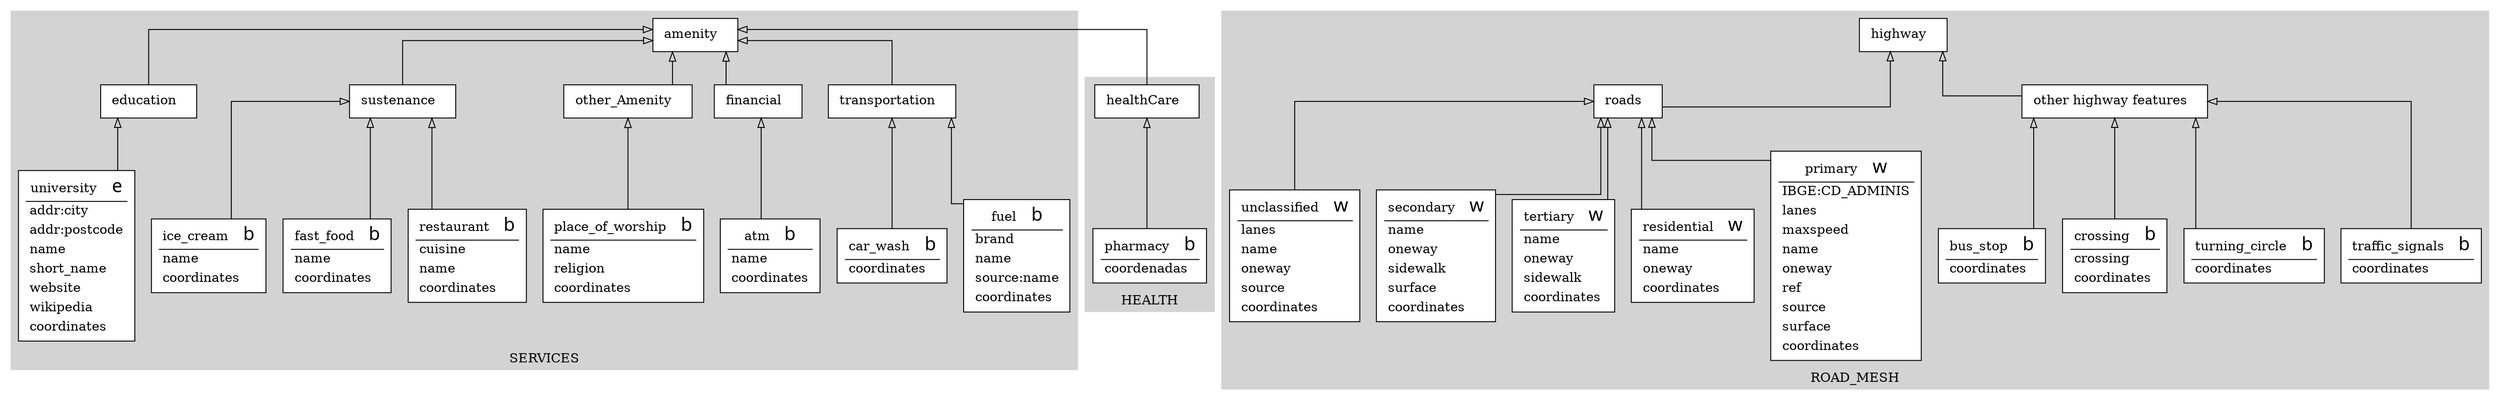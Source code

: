 digraph structs { 
	node [shape=box]
	subgraph cluster_DIVERSION {
		node [color=black style=filled]
		color=lightgrey style=filled
		label=DIVERSION
	}
	subgraph cluster_SERVICES {
		node [color=black style=filled]
		color=lightgrey style=filled
		label=SERVICES
		0[style = "filled, bold" penwidth = "1" fillcolor="white" label=<
			<TABLE color="black" border="0">
			 <TR>
				<TD align="center"><font color="black">fuel</font>  
				<font FACE="sigmoda" POINT-SIZE="20.0"> b</font></TD>
			</TR>
			<hr/>
			<TR>
				<TD align="left">brand</TD>
			 </TR>
			<TR>
				<TD align="left">name</TD>
			 </TR>
			<TR>
				<TD align="left">source:name</TD>
			 </TR>
			<TR>
				<TD align="left">coordinates</TD>
			 </TR>
			</TABLE>>]
		1[style = "filled, bold" penwidth = "1" fillcolor="white" label=<
			<TABLE color="black" border="0">
			 <TR>
				<TD align="center"><font color="black">amenity</font>  </TD>
			</TR>
			</TABLE>>]
		2[style = "filled, bold" penwidth = "1" fillcolor="white" label=<
			<TABLE color="black" border="0">
			 <TR>
				<TD align="center"><font color="black">car_wash</font>  
				<font FACE="sigmoda" POINT-SIZE="20.0"> b</font></TD>
			</TR>
			<hr/>
			<TR>
				<TD align="left">coordinates</TD>
			 </TR>
			</TABLE>>]
		3[style = "filled, bold" penwidth = "1" fillcolor="white" label=<
			<TABLE color="black" border="0">
			 <TR>
				<TD align="center"><font color="black">atm</font>  
				<font FACE="sigmoda" POINT-SIZE="20.0"> b</font></TD>
			</TR>
			<hr/>
			<TR>
				<TD align="left">name</TD>
			 </TR>
			<TR>
				<TD align="left">coordinates</TD>
			 </TR>
			</TABLE>>]
		4[style = "filled, bold" penwidth = "1" fillcolor="white" label=<
			<TABLE color="black" border="0">
			 <TR>
				<TD align="center"><font color="black">restaurant</font>  
				<font FACE="sigmoda" POINT-SIZE="20.0"> b</font></TD>
			</TR>
			<hr/>
			<TR>
				<TD align="left">cuisine</TD>
			 </TR>
			<TR>
				<TD align="left">name</TD>
			 </TR>
			<TR>
				<TD align="left">coordinates</TD>
			 </TR>
			</TABLE>>]
		5[style = "filled, bold" penwidth = "1" fillcolor="white" label=<
			<TABLE color="black" border="0">
			 <TR>
				<TD align="center"><font color="black">place_of_worship</font>  
				<font FACE="sigmoda" POINT-SIZE="20.0"> b</font></TD>
			</TR>
			<hr/>
			<TR>
				<TD align="left">name</TD>
			 </TR>
			<TR>
				<TD align="left">religion</TD>
			 </TR>
			<TR>
				<TD align="left">coordinates</TD>
			 </TR>
			</TABLE>>]
		6[style = "filled, bold" penwidth = "1" fillcolor="white" label=<
			<TABLE color="black" border="0">
			 <TR>
				<TD align="center"><font color="black">fast_food</font>  
				<font FACE="sigmoda" POINT-SIZE="20.0"> b</font></TD>
			</TR>
			<hr/>
			<TR>
				<TD align="left">name</TD>
			 </TR>
			<TR>
				<TD align="left">coordinates</TD>
			 </TR>
			</TABLE>>]
		7[style = "filled, bold" penwidth = "1" fillcolor="white" label=<
			<TABLE color="black" border="0">
			 <TR>
				<TD align="center"><font color="black">ice_cream</font>  
				<font FACE="sigmoda" POINT-SIZE="20.0"> b</font></TD>
			</TR>
			<hr/>
			<TR>
				<TD align="left">name</TD>
			 </TR>
			<TR>
				<TD align="left">coordinates</TD>
			 </TR>
			</TABLE>>]
		8[style = "filled, bold" penwidth = "1" fillcolor="white" label=<
			<TABLE color="black" border="0">
			 <TR>
				<TD align="center"><font color="black">university</font>  
				<font FACE="sigmoda" POINT-SIZE="20.0"> e</font></TD>
			</TR>
			<hr/>
			<TR>
				<TD align="left">addr:city</TD>
			 </TR>
			<TR>
				<TD align="left">addr:postcode</TD>
			 </TR>
			<TR>
				<TD align="left">name</TD>
			 </TR>
			<TR>
				<TD align="left">short_name</TD>
			 </TR>
			<TR>
				<TD align="left">website</TD>
			 </TR>
			<TR>
				<TD align="left">wikipedia</TD>
			 </TR>
			<TR>
				<TD align="left">coordinates</TD>
			 </TR>
			</TABLE>>]
		9[style = "filled, bold" penwidth = "1" fillcolor="white" label=<
			<TABLE color="black" border="0">
			 <TR>
				<TD align="center"><font color="black">transportation</font>  </TD>
			</TR>
			</TABLE>>]
		10[style = "filled, bold" penwidth = "1" fillcolor="white" label=<
			<TABLE color="black" border="0">
			 <TR>
				<TD align="center"><font color="black">financial</font>  </TD>
			</TR>
			</TABLE>>]
		11[style = "filled, bold" penwidth = "1" fillcolor="white" label=<
			<TABLE color="black" border="0">
			 <TR>
				<TD align="center"><font color="black">sustenance</font>  </TD>
			</TR>
			</TABLE>>]
		12[style = "filled, bold" penwidth = "1" fillcolor="white" label=<
			<TABLE color="black" border="0">
			 <TR>
				<TD align="center"><font color="black">other_Amenity</font>  </TD>
			</TR>
			</TABLE>>]
		13[style = "filled, bold" penwidth = "1" fillcolor="white" label=<
			<TABLE color="black" border="0">
			 <TR>
				<TD align="center"><font color="black">education</font>  </TD>
			</TR>
			</TABLE>>]
	}
	subgraph cluster_HEALTH {
		node [color=black style=filled]
		color=lightgrey style=filled
		label=HEALTH
		14[style = "filled, bold" penwidth = "1" fillcolor="white" label=<
			<TABLE color="black" border="0">
			 <TR>
				<TD align="center"><font color="black">pharmacy</font>  
				<font FACE="sigmoda" POINT-SIZE="20.0"> b</font></TD>
			</TR>
			<hr/>
			<TR>
				<TD align="left">coordenadas</TD>
			 </TR>
			</TABLE>>]
		15[style = "filled, bold" penwidth = "1" fillcolor="white" label=<
			<TABLE color="black" border="0">
			 <TR>
				<TD align="center"><font color="black">healthCare</font>  </TD>
			</TR>
			</TABLE>>]
	}
	subgraph cluster_ROAD_MESH {
		node [color=black style=filled]
		color=lightgrey style=filled
		label=ROAD_MESH
		16[style = "filled, bold" penwidth = "1" fillcolor="white" label=<
			<TABLE color="black" border="0">
			 <TR>
				<TD align="center"><font color="black">traffic_signals</font>  
				<font FACE="sigmoda" POINT-SIZE="20.0"> b</font></TD>
			</TR>
			<hr/>
			<TR>
				<TD align="left">coordinates</TD>
			 </TR>
			</TABLE>>]
		17[style = "filled, bold" penwidth = "1" fillcolor="white" label=<
			<TABLE color="black" border="0">
			 <TR>
				<TD align="center"><font color="black">highway</font>  </TD>
			</TR>
			</TABLE>>]
		18[style = "filled, bold" penwidth = "1" fillcolor="white" label=<
			<TABLE color="black" border="0">
			 <TR>
				<TD align="center"><font color="black">turning_circle</font>  
				<font FACE="sigmoda" POINT-SIZE="20.0"> b</font></TD>
			</TR>
			<hr/>
			<TR>
				<TD align="left">coordinates</TD>
			 </TR>
			</TABLE>>]
		19[style = "filled, bold" penwidth = "1" fillcolor="white" label=<
			<TABLE color="black" border="0">
			 <TR>
				<TD align="center"><font color="black">crossing</font>  
				<font FACE="sigmoda" POINT-SIZE="20.0"> b</font></TD>
			</TR>
			<hr/>
			<TR>
				<TD align="left">crossing</TD>
			 </TR>
			<TR>
				<TD align="left">coordinates</TD>
			 </TR>
			</TABLE>>]
		20[style = "filled, bold" penwidth = "1" fillcolor="white" label=<
			<TABLE color="black" border="0">
			 <TR>
				<TD align="center"><font color="black">bus_stop</font>  
				<font FACE="sigmoda" POINT-SIZE="20.0"> b</font></TD>
			</TR>
			<hr/>
			<TR>
				<TD align="left">coordinates</TD>
			 </TR>
			</TABLE>>]
		21[style = "filled, bold" penwidth = "1" fillcolor="white" label=<
			<TABLE color="black" border="0">
			 <TR>
				<TD align="center"><font color="black">primary</font>  
				<font FACE="sigmoda" POINT-SIZE="20.0"> w</font></TD>
			</TR>
			<hr/>
			<TR>
				<TD align="left">IBGE:CD_ADMINIS</TD>
			 </TR>
			<TR>
				<TD align="left">lanes</TD>
			 </TR>
			<TR>
				<TD align="left">maxspeed</TD>
			 </TR>
			<TR>
				<TD align="left">name</TD>
			 </TR>
			<TR>
				<TD align="left">oneway</TD>
			 </TR>
			<TR>
				<TD align="left">ref</TD>
			 </TR>
			<TR>
				<TD align="left">source</TD>
			 </TR>
			<TR>
				<TD align="left">surface</TD>
			 </TR>
			<TR>
				<TD align="left">coordinates</TD>
			 </TR>
			</TABLE>>]
		22[style = "filled, bold" penwidth = "1" fillcolor="white" label=<
			<TABLE color="black" border="0">
			 <TR>
				<TD align="center"><font color="black">residential</font>  
				<font FACE="sigmoda" POINT-SIZE="20.0"> w</font></TD>
			</TR>
			<hr/>
			<TR>
				<TD align="left">name</TD>
			 </TR>
			<TR>
				<TD align="left">oneway</TD>
			 </TR>
			<TR>
				<TD align="left">coordinates</TD>
			 </TR>
			</TABLE>>]
		23[style = "filled, bold" penwidth = "1" fillcolor="white" label=<
			<TABLE color="black" border="0">
			 <TR>
				<TD align="center"><font color="black">tertiary</font>  
				<font FACE="sigmoda" POINT-SIZE="20.0"> w</font></TD>
			</TR>
			<hr/>
			<TR>
				<TD align="left">name</TD>
			 </TR>
			<TR>
				<TD align="left">oneway</TD>
			 </TR>
			<TR>
				<TD align="left">sidewalk</TD>
			 </TR>
			<TR>
				<TD align="left">coordinates</TD>
			 </TR>
			</TABLE>>]
		24[style = "filled, bold" penwidth = "1" fillcolor="white" label=<
			<TABLE color="black" border="0">
			 <TR>
				<TD align="center"><font color="black">secondary</font>  
				<font FACE="sigmoda" POINT-SIZE="20.0"> w</font></TD>
			</TR>
			<hr/>
			<TR>
				<TD align="left">name</TD>
			 </TR>
			<TR>
				<TD align="left">oneway</TD>
			 </TR>
			<TR>
				<TD align="left">sidewalk</TD>
			 </TR>
			<TR>
				<TD align="left">surface</TD>
			 </TR>
			<TR>
				<TD align="left">coordinates</TD>
			 </TR>
			</TABLE>>]
		25[style = "filled, bold" penwidth = "1" fillcolor="white" label=<
			<TABLE color="black" border="0">
			 <TR>
				<TD align="center"><font color="black">unclassified</font>  
				<font FACE="sigmoda" POINT-SIZE="20.0"> w</font></TD>
			</TR>
			<hr/>
			<TR>
				<TD align="left">lanes</TD>
			 </TR>
			<TR>
				<TD align="left">name</TD>
			 </TR>
			<TR>
				<TD align="left">oneway</TD>
			 </TR>
			<TR>
				<TD align="left">source</TD>
			 </TR>
			<TR>
				<TD align="left">coordinates</TD>
			 </TR>
			</TABLE>>]
		26[style = "filled, bold" penwidth = "1" fillcolor="white" label=<
			<TABLE color="black" border="0">
			 <TR>
				<TD align="center"><font color="black">other highway features</font>  </TD>
			</TR>
			</TABLE>>]
		27[style = "filled, bold" penwidth = "1" fillcolor="white" label=<
			<TABLE color="black" border="0">
			 <TR>
				<TD align="center"><font color="black">roads</font>  </TD>
			</TR>
			</TABLE>>]
	}
	subgraph cluster_EDIFICATION {
		node [color=black style=filled]
		color=lightgrey style=filled
		label=EDIFICATION
	}
		0 -> 9[arrowhead=onormal]
		2 -> 9[arrowhead=onormal]
		3 -> 10[arrowhead=onormal]
		4 -> 11[arrowhead=onormal]
		5 -> 12[arrowhead=onormal]
		6 -> 11[arrowhead=onormal]
		7 -> 11[arrowhead=onormal]
		8 -> 13[arrowhead=onormal]
		9 -> 1[arrowhead=onormal]
		10 -> 1[arrowhead=onormal]
		11 -> 1[arrowhead=onormal]
		12 -> 1[arrowhead=onormal]
		13 -> 1[arrowhead=onormal]
		14 -> 15[arrowhead=onormal]
		15 -> 1[arrowhead=onormal]
		16 -> 26[arrowhead=onormal]
		18 -> 26[arrowhead=onormal]
		19 -> 26[arrowhead=onormal]
		20 -> 26[arrowhead=onormal]
		21 -> 27[arrowhead=onormal]
		22 -> 27[arrowhead=onormal]
		23 -> 27[arrowhead=onormal]
		24 -> 27[arrowhead=onormal]
		25 -> 27[arrowhead=onormal]
		26 -> 17[arrowhead=onormal]
		27 -> 17[arrowhead=onormal]
	rankdir=BT
	splines=ortho
}